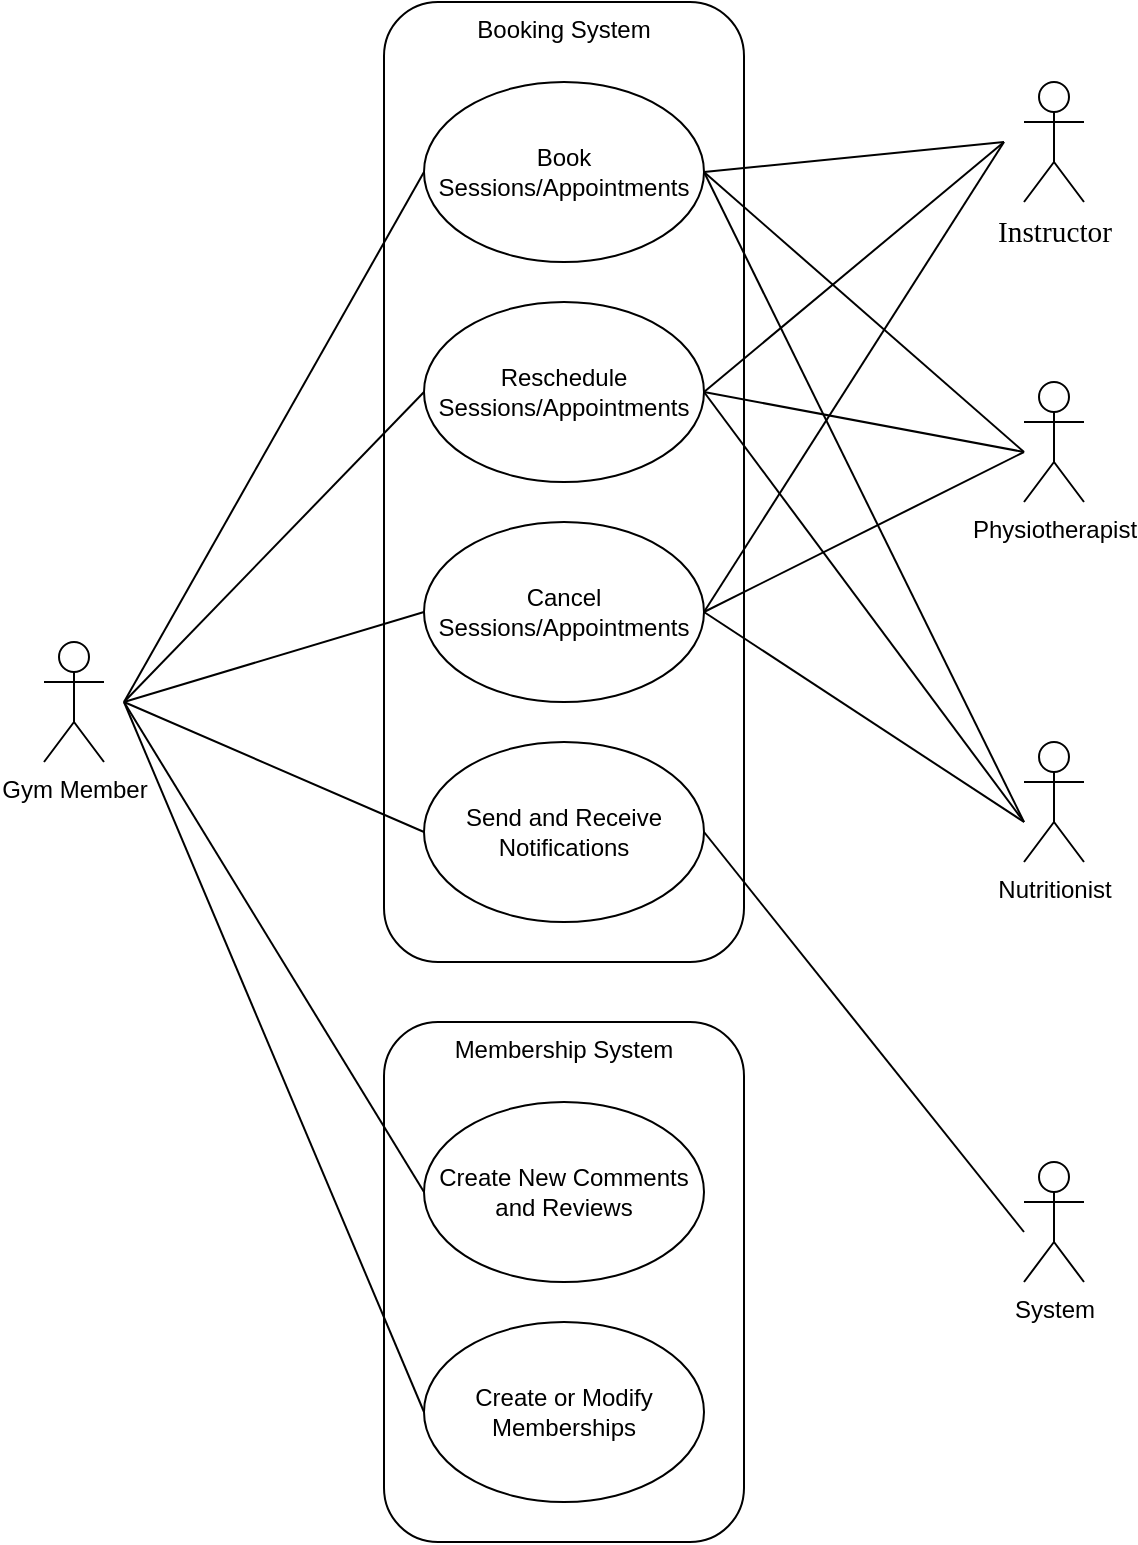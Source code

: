 <mxfile version="24.7.6">
  <diagram name="Página-1" id="axVd1QwUCHLI96ytfGwO">
    <mxGraphModel dx="947" dy="485" grid="1" gridSize="10" guides="1" tooltips="1" connect="1" arrows="1" fold="1" page="1" pageScale="1" pageWidth="827" pageHeight="1169" math="0" shadow="0">
      <root>
        <mxCell id="0" />
        <mxCell id="1" parent="0" />
        <mxCell id="irIf1rUgJS3vICtvANok-33" value="Membership System" style="rounded=1;whiteSpace=wrap;html=1;verticalAlign=top;" vertex="1" parent="1">
          <mxGeometry x="200" y="520" width="180" height="260" as="geometry" />
        </mxCell>
        <mxCell id="irIf1rUgJS3vICtvANok-31" value="Booking System" style="rounded=1;whiteSpace=wrap;html=1;verticalAlign=top;" vertex="1" parent="1">
          <mxGeometry x="200" y="10" width="180" height="480" as="geometry" />
        </mxCell>
        <mxCell id="irIf1rUgJS3vICtvANok-4" value="Gym Member" style="shape=umlActor;verticalLabelPosition=bottom;verticalAlign=top;html=1;outlineConnect=0;" vertex="1" parent="1">
          <mxGeometry x="30" y="330" width="30" height="60" as="geometry" />
        </mxCell>
        <mxCell id="irIf1rUgJS3vICtvANok-13" value="&lt;span id=&quot;docs-internal-guid-9bad511e-7fff-7c75-738a-3bb238ec5915&quot;&gt;&lt;span style=&quot;font-size: 11pt; font-family: Aptos; background-color: transparent; font-variant-numeric: normal; font-variant-east-asian: normal; font-variant-alternates: normal; font-variant-position: normal; vertical-align: baseline; white-space: pre-wrap;&quot;&gt;Instructor&lt;/span&gt;&lt;/span&gt;" style="shape=umlActor;verticalLabelPosition=bottom;verticalAlign=top;html=1;outlineConnect=0;" vertex="1" parent="1">
          <mxGeometry x="520" y="50" width="30" height="60" as="geometry" />
        </mxCell>
        <mxCell id="irIf1rUgJS3vICtvANok-15" value="Physiotherapist" style="shape=umlActor;verticalLabelPosition=bottom;verticalAlign=top;html=1;outlineConnect=0;" vertex="1" parent="1">
          <mxGeometry x="520" y="200" width="30" height="60" as="geometry" />
        </mxCell>
        <mxCell id="irIf1rUgJS3vICtvANok-16" value="Nutritionist" style="shape=umlActor;verticalLabelPosition=bottom;verticalAlign=top;html=1;outlineConnect=0;" vertex="1" parent="1">
          <mxGeometry x="520" y="380" width="30" height="60" as="geometry" />
        </mxCell>
        <mxCell id="irIf1rUgJS3vICtvANok-17" value="System" style="shape=umlActor;verticalLabelPosition=bottom;verticalAlign=top;html=1;outlineConnect=0;" vertex="1" parent="1">
          <mxGeometry x="520" y="590" width="30" height="60" as="geometry" />
        </mxCell>
        <mxCell id="irIf1rUgJS3vICtvANok-20" value="Book Sessions/Appointments" style="ellipse;whiteSpace=wrap;html=1;" vertex="1" parent="1">
          <mxGeometry x="220" y="50" width="140" height="90" as="geometry" />
        </mxCell>
        <mxCell id="irIf1rUgJS3vICtvANok-25" value="Reschedule Sessions/Appointments" style="ellipse;whiteSpace=wrap;html=1;" vertex="1" parent="1">
          <mxGeometry x="220" y="160" width="140" height="90" as="geometry" />
        </mxCell>
        <mxCell id="irIf1rUgJS3vICtvANok-26" value="Cancel Sessions/Appointments" style="ellipse;whiteSpace=wrap;html=1;" vertex="1" parent="1">
          <mxGeometry x="220" y="270" width="140" height="90" as="geometry" />
        </mxCell>
        <mxCell id="irIf1rUgJS3vICtvANok-27" value="Create New Comments and Reviews" style="ellipse;whiteSpace=wrap;html=1;" vertex="1" parent="1">
          <mxGeometry x="220" y="560" width="140" height="90" as="geometry" />
        </mxCell>
        <mxCell id="irIf1rUgJS3vICtvANok-28" value="Create or Modify Memberships" style="ellipse;whiteSpace=wrap;html=1;" vertex="1" parent="1">
          <mxGeometry x="220" y="670" width="140" height="90" as="geometry" />
        </mxCell>
        <mxCell id="irIf1rUgJS3vICtvANok-30" value="Send and Receive Notifications" style="ellipse;whiteSpace=wrap;html=1;" vertex="1" parent="1">
          <mxGeometry x="220" y="380" width="140" height="90" as="geometry" />
        </mxCell>
        <mxCell id="irIf1rUgJS3vICtvANok-35" value="" style="endArrow=none;html=1;rounded=0;entryX=0;entryY=0.5;entryDx=0;entryDy=0;" edge="1" parent="1" target="irIf1rUgJS3vICtvANok-20">
          <mxGeometry width="50" height="50" relative="1" as="geometry">
            <mxPoint x="70" y="360" as="sourcePoint" />
            <mxPoint x="120" y="210" as="targetPoint" />
          </mxGeometry>
        </mxCell>
        <mxCell id="irIf1rUgJS3vICtvANok-36" value="" style="endArrow=none;html=1;rounded=0;entryX=0;entryY=0.5;entryDx=0;entryDy=0;" edge="1" parent="1" target="irIf1rUgJS3vICtvANok-25">
          <mxGeometry width="50" height="50" relative="1" as="geometry">
            <mxPoint x="70" y="360" as="sourcePoint" />
            <mxPoint x="230" y="105" as="targetPoint" />
          </mxGeometry>
        </mxCell>
        <mxCell id="irIf1rUgJS3vICtvANok-37" value="" style="endArrow=none;html=1;rounded=0;entryX=0;entryY=0.5;entryDx=0;entryDy=0;" edge="1" parent="1" target="irIf1rUgJS3vICtvANok-26">
          <mxGeometry width="50" height="50" relative="1" as="geometry">
            <mxPoint x="70" y="360" as="sourcePoint" />
            <mxPoint x="230" y="215" as="targetPoint" />
          </mxGeometry>
        </mxCell>
        <mxCell id="irIf1rUgJS3vICtvANok-38" value="" style="endArrow=none;html=1;rounded=0;entryX=0;entryY=0.5;entryDx=0;entryDy=0;" edge="1" parent="1" target="irIf1rUgJS3vICtvANok-30">
          <mxGeometry width="50" height="50" relative="1" as="geometry">
            <mxPoint x="70" y="360" as="sourcePoint" />
            <mxPoint x="230" y="325" as="targetPoint" />
          </mxGeometry>
        </mxCell>
        <mxCell id="irIf1rUgJS3vICtvANok-39" value="" style="endArrow=none;html=1;rounded=0;entryX=0;entryY=0.5;entryDx=0;entryDy=0;" edge="1" parent="1" target="irIf1rUgJS3vICtvANok-27">
          <mxGeometry width="50" height="50" relative="1" as="geometry">
            <mxPoint x="70" y="360" as="sourcePoint" />
            <mxPoint x="230" y="435" as="targetPoint" />
          </mxGeometry>
        </mxCell>
        <mxCell id="irIf1rUgJS3vICtvANok-40" value="" style="endArrow=none;html=1;rounded=0;entryX=0;entryY=0.5;entryDx=0;entryDy=0;" edge="1" parent="1" target="irIf1rUgJS3vICtvANok-28">
          <mxGeometry width="50" height="50" relative="1" as="geometry">
            <mxPoint x="70" y="360" as="sourcePoint" />
            <mxPoint x="180" y="727.5" as="targetPoint" />
          </mxGeometry>
        </mxCell>
        <mxCell id="irIf1rUgJS3vICtvANok-41" value="" style="endArrow=none;html=1;rounded=0;exitX=1;exitY=0.5;exitDx=0;exitDy=0;" edge="1" parent="1" source="irIf1rUgJS3vICtvANok-20">
          <mxGeometry width="50" height="50" relative="1" as="geometry">
            <mxPoint x="330" y="117.5" as="sourcePoint" />
            <mxPoint x="510" y="80" as="targetPoint" />
          </mxGeometry>
        </mxCell>
        <mxCell id="irIf1rUgJS3vICtvANok-42" value="" style="endArrow=none;html=1;rounded=0;exitX=1;exitY=0.5;exitDx=0;exitDy=0;" edge="1" parent="1" source="irIf1rUgJS3vICtvANok-25">
          <mxGeometry width="50" height="50" relative="1" as="geometry">
            <mxPoint x="370" y="105" as="sourcePoint" />
            <mxPoint x="510" y="80" as="targetPoint" />
          </mxGeometry>
        </mxCell>
        <mxCell id="irIf1rUgJS3vICtvANok-43" value="" style="endArrow=none;html=1;rounded=0;exitX=1;exitY=0.5;exitDx=0;exitDy=0;" edge="1" parent="1" source="irIf1rUgJS3vICtvANok-26">
          <mxGeometry width="50" height="50" relative="1" as="geometry">
            <mxPoint x="370" y="215" as="sourcePoint" />
            <mxPoint x="510" y="80" as="targetPoint" />
          </mxGeometry>
        </mxCell>
        <mxCell id="irIf1rUgJS3vICtvANok-45" value="" style="endArrow=none;html=1;rounded=0;exitX=1;exitY=0.5;exitDx=0;exitDy=0;" edge="1" parent="1" source="irIf1rUgJS3vICtvANok-20">
          <mxGeometry width="50" height="50" relative="1" as="geometry">
            <mxPoint x="440" y="260" as="sourcePoint" />
            <mxPoint x="520" y="235" as="targetPoint" />
          </mxGeometry>
        </mxCell>
        <mxCell id="irIf1rUgJS3vICtvANok-47" value="" style="endArrow=none;html=1;rounded=0;exitX=1;exitY=0.5;exitDx=0;exitDy=0;" edge="1" parent="1" source="irIf1rUgJS3vICtvANok-25">
          <mxGeometry width="50" height="50" relative="1" as="geometry">
            <mxPoint x="430" y="350" as="sourcePoint" />
            <mxPoint x="520" y="235" as="targetPoint" />
          </mxGeometry>
        </mxCell>
        <mxCell id="irIf1rUgJS3vICtvANok-50" value="" style="endArrow=none;html=1;rounded=0;exitX=1;exitY=0.5;exitDx=0;exitDy=0;" edge="1" parent="1" source="irIf1rUgJS3vICtvANok-26">
          <mxGeometry width="50" height="50" relative="1" as="geometry">
            <mxPoint x="370" y="470" as="sourcePoint" />
            <mxPoint x="520" y="235" as="targetPoint" />
          </mxGeometry>
        </mxCell>
        <mxCell id="irIf1rUgJS3vICtvANok-51" value="" style="endArrow=none;html=1;rounded=0;exitX=1;exitY=0.5;exitDx=0;exitDy=0;" edge="1" parent="1" source="irIf1rUgJS3vICtvANok-20">
          <mxGeometry width="50" height="50" relative="1" as="geometry">
            <mxPoint x="360" y="510" as="sourcePoint" />
            <mxPoint x="520" y="420" as="targetPoint" />
          </mxGeometry>
        </mxCell>
        <mxCell id="irIf1rUgJS3vICtvANok-53" value="" style="endArrow=none;html=1;rounded=0;exitX=1;exitY=0.5;exitDx=0;exitDy=0;" edge="1" parent="1" source="irIf1rUgJS3vICtvANok-25">
          <mxGeometry width="50" height="50" relative="1" as="geometry">
            <mxPoint x="340" y="115" as="sourcePoint" />
            <mxPoint x="520" y="420" as="targetPoint" />
          </mxGeometry>
        </mxCell>
        <mxCell id="irIf1rUgJS3vICtvANok-54" value="" style="endArrow=none;html=1;rounded=0;exitX=1;exitY=0.5;exitDx=0;exitDy=0;" edge="1" parent="1" source="irIf1rUgJS3vICtvANok-26">
          <mxGeometry width="50" height="50" relative="1" as="geometry">
            <mxPoint x="330" y="250" as="sourcePoint" />
            <mxPoint x="520" y="420" as="targetPoint" />
          </mxGeometry>
        </mxCell>
        <mxCell id="irIf1rUgJS3vICtvANok-55" value="" style="endArrow=none;html=1;rounded=0;exitX=1;exitY=0.5;exitDx=0;exitDy=0;" edge="1" parent="1" source="irIf1rUgJS3vICtvANok-30">
          <mxGeometry width="50" height="50" relative="1" as="geometry">
            <mxPoint x="360" y="520" as="sourcePoint" />
            <mxPoint x="520" y="625" as="targetPoint" />
          </mxGeometry>
        </mxCell>
      </root>
    </mxGraphModel>
  </diagram>
</mxfile>
